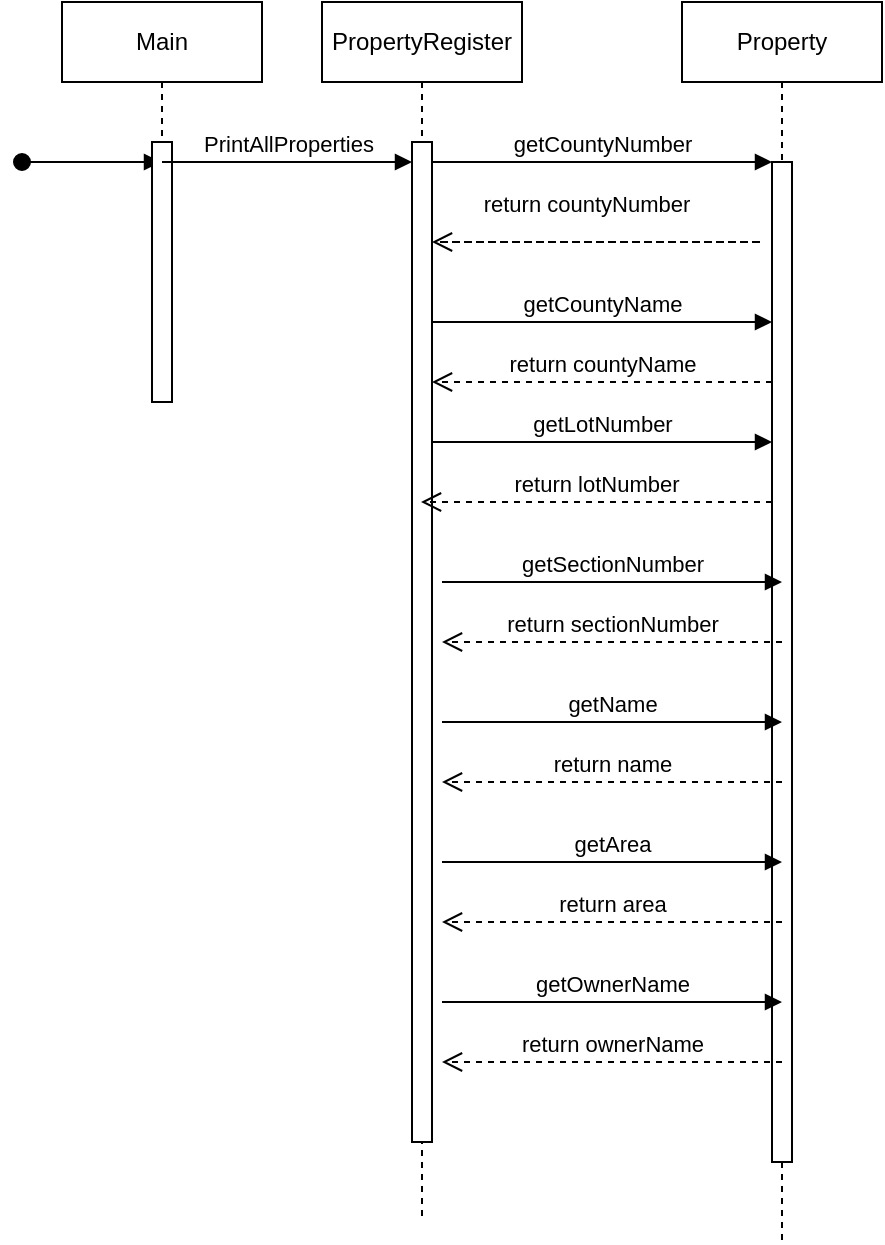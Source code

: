 <mxfile version="24.8.6">
  <diagram name="Page-1" id="2YBvvXClWsGukQMizWep">
    <mxGraphModel dx="794" dy="458" grid="1" gridSize="10" guides="1" tooltips="1" connect="1" arrows="1" fold="1" page="1" pageScale="1" pageWidth="850" pageHeight="1100" math="0" shadow="0">
      <root>
        <mxCell id="0" />
        <mxCell id="1" parent="0" />
        <mxCell id="ocbvki9VdeWu9jOjLr7o-1" value="PropertyRegister" style="shape=umlLifeline;perimeter=lifelinePerimeter;whiteSpace=wrap;html=1;container=0;dropTarget=0;collapsible=0;recursiveResize=0;outlineConnect=0;portConstraint=eastwest;newEdgeStyle={&quot;edgeStyle&quot;:&quot;elbowEdgeStyle&quot;,&quot;elbow&quot;:&quot;vertical&quot;,&quot;curved&quot;:0,&quot;rounded&quot;:0};" vertex="1" parent="1">
          <mxGeometry x="340" y="70" width="100" height="610" as="geometry" />
        </mxCell>
        <mxCell id="ocbvki9VdeWu9jOjLr7o-2" value="" style="html=1;points=[];perimeter=orthogonalPerimeter;outlineConnect=0;targetShapes=umlLifeline;portConstraint=eastwest;newEdgeStyle={&quot;edgeStyle&quot;:&quot;elbowEdgeStyle&quot;,&quot;elbow&quot;:&quot;vertical&quot;,&quot;curved&quot;:0,&quot;rounded&quot;:0};" vertex="1" parent="ocbvki9VdeWu9jOjLr7o-1">
          <mxGeometry x="45" y="70" width="10" height="500" as="geometry" />
        </mxCell>
        <mxCell id="ocbvki9VdeWu9jOjLr7o-3" value="&lt;div&gt;&lt;br&gt;&lt;/div&gt;&lt;div&gt;&lt;br&gt;&lt;/div&gt;" style="html=1;verticalAlign=bottom;startArrow=oval;endArrow=block;startSize=8;edgeStyle=elbowEdgeStyle;elbow=vertical;curved=0;rounded=0;" edge="1" parent="ocbvki9VdeWu9jOjLr7o-1" target="ocbvki9VdeWu9jOjLr7o-11">
          <mxGeometry x="1" y="87" relative="1" as="geometry">
            <mxPoint x="-150" y="80" as="sourcePoint" />
            <mxPoint x="85" y="67" as="offset" />
            <mxPoint x="-210" y="-40" as="targetPoint" />
          </mxGeometry>
        </mxCell>
        <mxCell id="ocbvki9VdeWu9jOjLr7o-4" value="Property" style="shape=umlLifeline;perimeter=lifelinePerimeter;whiteSpace=wrap;html=1;container=0;dropTarget=0;collapsible=0;recursiveResize=0;outlineConnect=0;portConstraint=eastwest;newEdgeStyle={&quot;edgeStyle&quot;:&quot;elbowEdgeStyle&quot;,&quot;elbow&quot;:&quot;vertical&quot;,&quot;curved&quot;:0,&quot;rounded&quot;:0};" vertex="1" parent="1">
          <mxGeometry x="520" y="70" width="100" height="620" as="geometry" />
        </mxCell>
        <mxCell id="ocbvki9VdeWu9jOjLr7o-5" value="" style="html=1;points=[];perimeter=orthogonalPerimeter;outlineConnect=0;targetShapes=umlLifeline;portConstraint=eastwest;newEdgeStyle={&quot;edgeStyle&quot;:&quot;elbowEdgeStyle&quot;,&quot;elbow&quot;:&quot;vertical&quot;,&quot;curved&quot;:0,&quot;rounded&quot;:0};" vertex="1" parent="ocbvki9VdeWu9jOjLr7o-4">
          <mxGeometry x="45" y="80" width="10" height="500" as="geometry" />
        </mxCell>
        <mxCell id="ocbvki9VdeWu9jOjLr7o-6" value="getCountyNumber" style="html=1;verticalAlign=bottom;endArrow=block;edgeStyle=elbowEdgeStyle;elbow=vertical;curved=0;rounded=0;" edge="1" parent="1" source="ocbvki9VdeWu9jOjLr7o-2" target="ocbvki9VdeWu9jOjLr7o-5">
          <mxGeometry relative="1" as="geometry">
            <mxPoint x="495" y="160" as="sourcePoint" />
            <Array as="points">
              <mxPoint x="480" y="150" />
            </Array>
          </mxGeometry>
        </mxCell>
        <mxCell id="ocbvki9VdeWu9jOjLr7o-7" value="return countyName" style="html=1;verticalAlign=bottom;endArrow=open;dashed=1;endSize=8;edgeStyle=elbowEdgeStyle;elbow=vertical;curved=0;rounded=0;" edge="1" parent="1">
          <mxGeometry relative="1" as="geometry">
            <mxPoint x="395" y="260" as="targetPoint" />
            <Array as="points">
              <mxPoint x="490" y="260" />
            </Array>
            <mxPoint x="565" y="260" as="sourcePoint" />
          </mxGeometry>
        </mxCell>
        <mxCell id="ocbvki9VdeWu9jOjLr7o-8" value="getCountyName" style="html=1;verticalAlign=bottom;endArrow=block;edgeStyle=elbowEdgeStyle;elbow=vertical;curved=0;rounded=0;" edge="1" parent="1" source="ocbvki9VdeWu9jOjLr7o-2" target="ocbvki9VdeWu9jOjLr7o-5">
          <mxGeometry relative="1" as="geometry">
            <mxPoint x="400" y="230" as="sourcePoint" />
            <Array as="points">
              <mxPoint x="480" y="230" />
            </Array>
            <mxPoint x="559.5" y="230" as="targetPoint" />
          </mxGeometry>
        </mxCell>
        <mxCell id="ocbvki9VdeWu9jOjLr7o-9" value="return countyNumber" style="html=1;verticalAlign=bottom;endArrow=open;dashed=1;endSize=8;edgeStyle=elbowEdgeStyle;elbow=vertical;curved=0;rounded=0;" edge="1" parent="1" target="ocbvki9VdeWu9jOjLr7o-2">
          <mxGeometry x="0.529" y="-10" relative="1" as="geometry">
            <mxPoint x="400" y="190" as="targetPoint" />
            <Array as="points">
              <mxPoint x="560" y="190" />
            </Array>
            <mxPoint x="400" y="190" as="sourcePoint" />
            <mxPoint as="offset" />
          </mxGeometry>
        </mxCell>
        <mxCell id="ocbvki9VdeWu9jOjLr7o-11" value="Main" style="shape=umlLifeline;perimeter=lifelinePerimeter;whiteSpace=wrap;html=1;container=0;dropTarget=0;collapsible=0;recursiveResize=0;outlineConnect=0;portConstraint=eastwest;newEdgeStyle={&quot;edgeStyle&quot;:&quot;elbowEdgeStyle&quot;,&quot;elbow&quot;:&quot;vertical&quot;,&quot;curved&quot;:0,&quot;rounded&quot;:0};" vertex="1" parent="1">
          <mxGeometry x="210" y="70" width="100" height="200" as="geometry" />
        </mxCell>
        <mxCell id="ocbvki9VdeWu9jOjLr7o-12" value="" style="html=1;points=[];perimeter=orthogonalPerimeter;outlineConnect=0;targetShapes=umlLifeline;portConstraint=eastwest;newEdgeStyle={&quot;edgeStyle&quot;:&quot;elbowEdgeStyle&quot;,&quot;elbow&quot;:&quot;vertical&quot;,&quot;curved&quot;:0,&quot;rounded&quot;:0};" vertex="1" parent="ocbvki9VdeWu9jOjLr7o-11">
          <mxGeometry x="45" y="70" width="10" height="130" as="geometry" />
        </mxCell>
        <mxCell id="ocbvki9VdeWu9jOjLr7o-14" value="PrintAllProperties" style="html=1;verticalAlign=bottom;endArrow=block;edgeStyle=elbowEdgeStyle;elbow=vertical;curved=0;rounded=0;" edge="1" parent="1" source="ocbvki9VdeWu9jOjLr7o-11" target="ocbvki9VdeWu9jOjLr7o-2">
          <mxGeometry relative="1" as="geometry">
            <mxPoint x="330" y="330" as="sourcePoint" />
            <Array as="points">
              <mxPoint x="340" y="150" />
            </Array>
            <mxPoint x="380" y="160" as="targetPoint" />
          </mxGeometry>
        </mxCell>
        <mxCell id="ocbvki9VdeWu9jOjLr7o-15" value="return lotNumber" style="html=1;verticalAlign=bottom;endArrow=open;dashed=1;endSize=8;edgeStyle=elbowEdgeStyle;elbow=vertical;curved=0;rounded=0;" edge="1" parent="1">
          <mxGeometry relative="1" as="geometry">
            <mxPoint x="389.5" y="320" as="targetPoint" />
            <Array as="points">
              <mxPoint x="485" y="320" />
            </Array>
            <mxPoint x="565" y="320" as="sourcePoint" />
          </mxGeometry>
        </mxCell>
        <mxCell id="ocbvki9VdeWu9jOjLr7o-16" value="getLotNumber" style="html=1;verticalAlign=bottom;endArrow=block;edgeStyle=elbowEdgeStyle;elbow=vertical;curved=0;rounded=0;" edge="1" parent="1">
          <mxGeometry relative="1" as="geometry">
            <mxPoint x="395" y="290" as="sourcePoint" />
            <Array as="points">
              <mxPoint x="475" y="290" />
            </Array>
            <mxPoint x="565" y="290" as="targetPoint" />
          </mxGeometry>
        </mxCell>
        <mxCell id="ocbvki9VdeWu9jOjLr7o-19" value="return sectionNumber" style="html=1;verticalAlign=bottom;endArrow=open;dashed=1;endSize=8;edgeStyle=elbowEdgeStyle;elbow=vertical;curved=0;rounded=0;" edge="1" parent="1">
          <mxGeometry relative="1" as="geometry">
            <mxPoint x="400" y="390" as="targetPoint" />
            <Array as="points">
              <mxPoint x="495" y="390" />
            </Array>
            <mxPoint x="570" y="390" as="sourcePoint" />
          </mxGeometry>
        </mxCell>
        <mxCell id="ocbvki9VdeWu9jOjLr7o-20" value="getSectionNumber" style="html=1;verticalAlign=bottom;endArrow=block;edgeStyle=elbowEdgeStyle;elbow=vertical;curved=0;rounded=0;" edge="1" parent="1">
          <mxGeometry relative="1" as="geometry">
            <mxPoint x="400" y="360" as="sourcePoint" />
            <Array as="points">
              <mxPoint x="485" y="360" />
            </Array>
            <mxPoint x="570" y="360" as="targetPoint" />
          </mxGeometry>
        </mxCell>
        <mxCell id="ocbvki9VdeWu9jOjLr7o-21" value="return name" style="html=1;verticalAlign=bottom;endArrow=open;dashed=1;endSize=8;edgeStyle=elbowEdgeStyle;elbow=vertical;curved=0;rounded=0;" edge="1" parent="1">
          <mxGeometry relative="1" as="geometry">
            <mxPoint x="400" y="460" as="targetPoint" />
            <Array as="points">
              <mxPoint x="495" y="460" />
            </Array>
            <mxPoint x="570" y="460" as="sourcePoint" />
          </mxGeometry>
        </mxCell>
        <mxCell id="ocbvki9VdeWu9jOjLr7o-22" value="getName" style="html=1;verticalAlign=bottom;endArrow=block;edgeStyle=elbowEdgeStyle;elbow=vertical;curved=0;rounded=0;" edge="1" parent="1">
          <mxGeometry relative="1" as="geometry">
            <mxPoint x="400" y="430" as="sourcePoint" />
            <Array as="points">
              <mxPoint x="485" y="430" />
            </Array>
            <mxPoint x="570" y="430" as="targetPoint" />
          </mxGeometry>
        </mxCell>
        <mxCell id="ocbvki9VdeWu9jOjLr7o-23" value="return area" style="html=1;verticalAlign=bottom;endArrow=open;dashed=1;endSize=8;edgeStyle=elbowEdgeStyle;elbow=vertical;curved=0;rounded=0;" edge="1" parent="1">
          <mxGeometry relative="1" as="geometry">
            <mxPoint x="400" y="530" as="targetPoint" />
            <Array as="points">
              <mxPoint x="495" y="530" />
            </Array>
            <mxPoint x="570" y="530" as="sourcePoint" />
          </mxGeometry>
        </mxCell>
        <mxCell id="ocbvki9VdeWu9jOjLr7o-24" value="getArea" style="html=1;verticalAlign=bottom;endArrow=block;edgeStyle=elbowEdgeStyle;elbow=horizontal;curved=0;rounded=0;" edge="1" parent="1">
          <mxGeometry relative="1" as="geometry">
            <mxPoint x="400" y="500" as="sourcePoint" />
            <Array as="points">
              <mxPoint x="485" y="500" />
            </Array>
            <mxPoint x="570" y="500" as="targetPoint" />
          </mxGeometry>
        </mxCell>
        <mxCell id="ocbvki9VdeWu9jOjLr7o-25" value="return ownerName" style="html=1;verticalAlign=bottom;endArrow=open;dashed=1;endSize=8;edgeStyle=elbowEdgeStyle;elbow=vertical;curved=0;rounded=0;" edge="1" parent="1">
          <mxGeometry relative="1" as="geometry">
            <mxPoint x="400" y="600" as="targetPoint" />
            <Array as="points">
              <mxPoint x="495" y="600" />
            </Array>
            <mxPoint x="570" y="600" as="sourcePoint" />
          </mxGeometry>
        </mxCell>
        <mxCell id="ocbvki9VdeWu9jOjLr7o-26" value="getOwnerName" style="html=1;verticalAlign=bottom;endArrow=block;edgeStyle=elbowEdgeStyle;elbow=vertical;curved=0;rounded=0;" edge="1" parent="1">
          <mxGeometry relative="1" as="geometry">
            <mxPoint x="400" y="570" as="sourcePoint" />
            <Array as="points">
              <mxPoint x="485" y="570" />
            </Array>
            <mxPoint x="570" y="570" as="targetPoint" />
          </mxGeometry>
        </mxCell>
      </root>
    </mxGraphModel>
  </diagram>
</mxfile>
